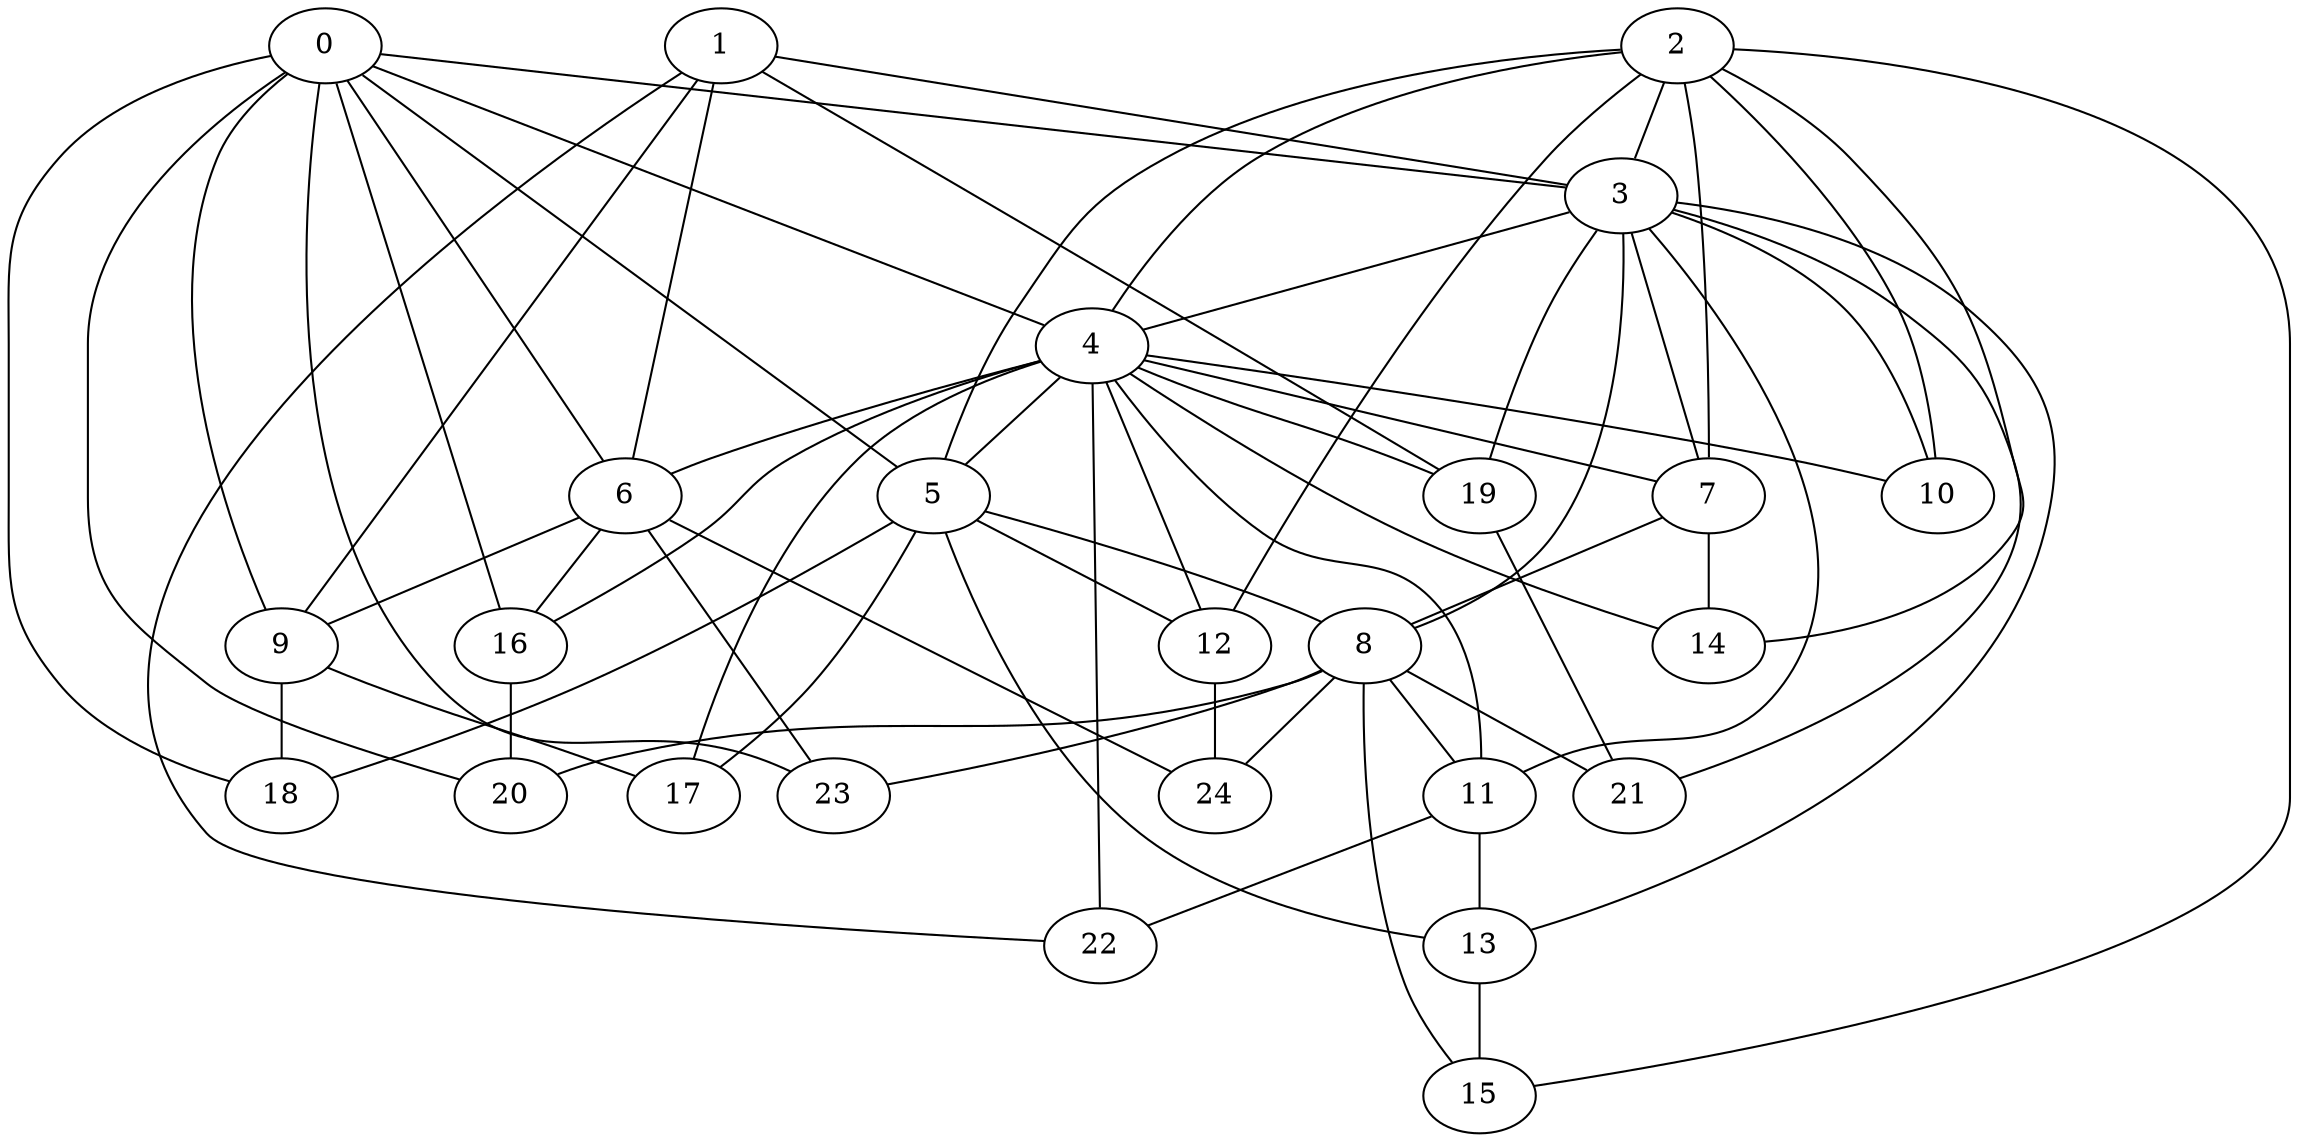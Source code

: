 strict graph "barabasi_albert_graph(25,3)" {
0;
1;
2;
3;
4;
5;
6;
7;
8;
9;
10;
11;
12;
13;
14;
15;
16;
17;
18;
19;
20;
21;
22;
23;
24;
0 -- 3  [is_available=True, prob="0.124502332651"];
0 -- 4  [is_available=True, prob="0.577648540978"];
0 -- 5  [is_available=True, prob="0.413710420353"];
0 -- 6  [is_available=True, prob="0.462530740675"];
0 -- 9  [is_available=True, prob="1.0"];
0 -- 16  [is_available=True, prob="0.739825312328"];
0 -- 18  [is_available=True, prob="0.599158682853"];
0 -- 20  [is_available=True, prob="1.0"];
0 -- 23  [is_available=True, prob="1.0"];
1 -- 19  [is_available=True, prob="1.0"];
1 -- 9  [is_available=True, prob="1.0"];
1 -- 3  [is_available=True, prob="0.942218294982"];
1 -- 22  [is_available=True, prob="1.0"];
1 -- 6  [is_available=True, prob="0.886645439096"];
2 -- 3  [is_available=True, prob="1.0"];
2 -- 4  [is_available=True, prob="0.920197052449"];
2 -- 5  [is_available=True, prob="0.900920591282"];
2 -- 7  [is_available=True, prob="0.449340087433"];
2 -- 10  [is_available=True, prob="1.0"];
2 -- 12  [is_available=True, prob="0.892871197439"];
2 -- 14  [is_available=True, prob="1.0"];
2 -- 15  [is_available=True, prob="0.353693306471"];
3 -- 4  [is_available=True, prob="0.513554206127"];
3 -- 7  [is_available=True, prob="1.0"];
3 -- 8  [is_available=True, prob="0.915229879655"];
3 -- 10  [is_available=True, prob="0.698047787157"];
3 -- 11  [is_available=True, prob="1.0"];
3 -- 13  [is_available=True, prob="1.0"];
3 -- 19  [is_available=True, prob="1.0"];
3 -- 21  [is_available=True, prob="1.0"];
4 -- 5  [is_available=True, prob="1.0"];
4 -- 6  [is_available=True, prob="0.651018015955"];
4 -- 7  [is_available=True, prob="1.0"];
4 -- 10  [is_available=True, prob="0.480255862555"];
4 -- 11  [is_available=True, prob="0.142178265489"];
4 -- 12  [is_available=True, prob="0.999713696635"];
4 -- 14  [is_available=True, prob="0.985247085204"];
4 -- 16  [is_available=True, prob="0.166578771589"];
4 -- 17  [is_available=True, prob="0.735728407844"];
4 -- 19  [is_available=True, prob="0.977917483841"];
4 -- 22  [is_available=True, prob="0.181372989316"];
5 -- 8  [is_available=True, prob="1.0"];
5 -- 12  [is_available=True, prob="0.0955649964542"];
5 -- 13  [is_available=True, prob="0.144326931838"];
5 -- 17  [is_available=True, prob="1.0"];
5 -- 18  [is_available=True, prob="1.0"];
6 -- 9  [is_available=True, prob="1.0"];
6 -- 16  [is_available=True, prob="1.0"];
6 -- 23  [is_available=True, prob="0.654157275471"];
6 -- 24  [is_available=True, prob="1.0"];
7 -- 8  [is_available=True, prob="0.644577445683"];
7 -- 14  [is_available=True, prob="0.621140444866"];
8 -- 11  [is_available=True, prob="0.891514193902"];
8 -- 15  [is_available=True, prob="0.99498909975"];
8 -- 20  [is_available=True, prob="0.456773503293"];
8 -- 21  [is_available=True, prob="1.0"];
8 -- 23  [is_available=True, prob="0.192817505378"];
8 -- 24  [is_available=True, prob="0.249954653942"];
9 -- 18  [is_available=True, prob="0.665570695035"];
9 -- 17  [is_available=True, prob="0.0154884750146"];
11 -- 13  [is_available=True, prob="1.0"];
11 -- 22  [is_available=True, prob="0.497424876094"];
12 -- 24  [is_available=True, prob="0.740882099453"];
13 -- 15  [is_available=True, prob="1.0"];
16 -- 20  [is_available=True, prob="0.709772387224"];
19 -- 21  [is_available=True, prob="0.1997440649"];
}
